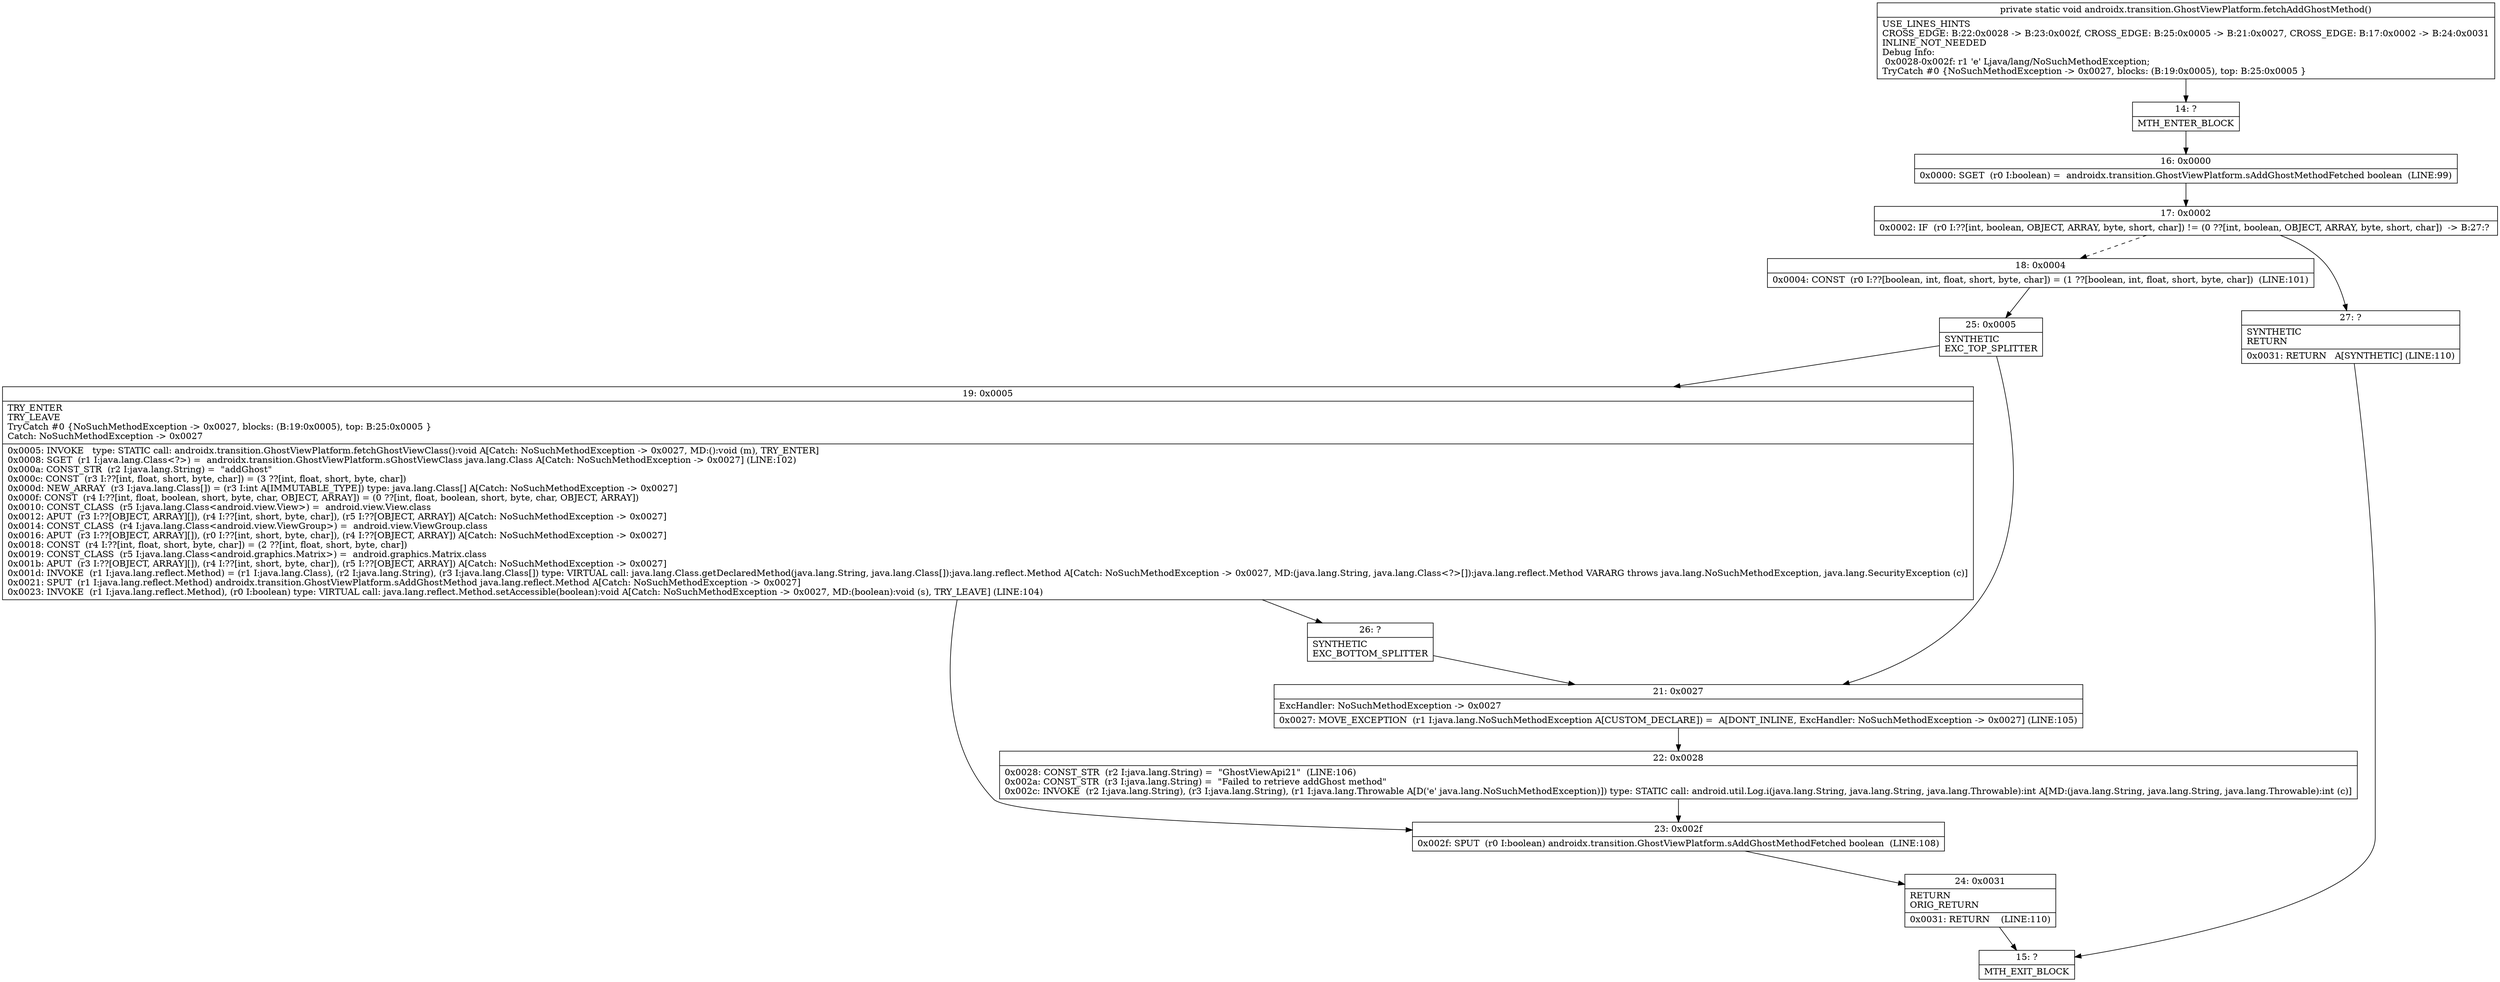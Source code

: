 digraph "CFG forandroidx.transition.GhostViewPlatform.fetchAddGhostMethod()V" {
Node_14 [shape=record,label="{14\:\ ?|MTH_ENTER_BLOCK\l}"];
Node_16 [shape=record,label="{16\:\ 0x0000|0x0000: SGET  (r0 I:boolean) =  androidx.transition.GhostViewPlatform.sAddGhostMethodFetched boolean  (LINE:99)\l}"];
Node_17 [shape=record,label="{17\:\ 0x0002|0x0002: IF  (r0 I:??[int, boolean, OBJECT, ARRAY, byte, short, char]) != (0 ??[int, boolean, OBJECT, ARRAY, byte, short, char])  \-\> B:27:? \l}"];
Node_18 [shape=record,label="{18\:\ 0x0004|0x0004: CONST  (r0 I:??[boolean, int, float, short, byte, char]) = (1 ??[boolean, int, float, short, byte, char])  (LINE:101)\l}"];
Node_25 [shape=record,label="{25\:\ 0x0005|SYNTHETIC\lEXC_TOP_SPLITTER\l}"];
Node_19 [shape=record,label="{19\:\ 0x0005|TRY_ENTER\lTRY_LEAVE\lTryCatch #0 \{NoSuchMethodException \-\> 0x0027, blocks: (B:19:0x0005), top: B:25:0x0005 \}\lCatch: NoSuchMethodException \-\> 0x0027\l|0x0005: INVOKE   type: STATIC call: androidx.transition.GhostViewPlatform.fetchGhostViewClass():void A[Catch: NoSuchMethodException \-\> 0x0027, MD:():void (m), TRY_ENTER]\l0x0008: SGET  (r1 I:java.lang.Class\<?\>) =  androidx.transition.GhostViewPlatform.sGhostViewClass java.lang.Class A[Catch: NoSuchMethodException \-\> 0x0027] (LINE:102)\l0x000a: CONST_STR  (r2 I:java.lang.String) =  \"addGhost\" \l0x000c: CONST  (r3 I:??[int, float, short, byte, char]) = (3 ??[int, float, short, byte, char]) \l0x000d: NEW_ARRAY  (r3 I:java.lang.Class[]) = (r3 I:int A[IMMUTABLE_TYPE]) type: java.lang.Class[] A[Catch: NoSuchMethodException \-\> 0x0027]\l0x000f: CONST  (r4 I:??[int, float, boolean, short, byte, char, OBJECT, ARRAY]) = (0 ??[int, float, boolean, short, byte, char, OBJECT, ARRAY]) \l0x0010: CONST_CLASS  (r5 I:java.lang.Class\<android.view.View\>) =  android.view.View.class \l0x0012: APUT  (r3 I:??[OBJECT, ARRAY][]), (r4 I:??[int, short, byte, char]), (r5 I:??[OBJECT, ARRAY]) A[Catch: NoSuchMethodException \-\> 0x0027]\l0x0014: CONST_CLASS  (r4 I:java.lang.Class\<android.view.ViewGroup\>) =  android.view.ViewGroup.class \l0x0016: APUT  (r3 I:??[OBJECT, ARRAY][]), (r0 I:??[int, short, byte, char]), (r4 I:??[OBJECT, ARRAY]) A[Catch: NoSuchMethodException \-\> 0x0027]\l0x0018: CONST  (r4 I:??[int, float, short, byte, char]) = (2 ??[int, float, short, byte, char]) \l0x0019: CONST_CLASS  (r5 I:java.lang.Class\<android.graphics.Matrix\>) =  android.graphics.Matrix.class \l0x001b: APUT  (r3 I:??[OBJECT, ARRAY][]), (r4 I:??[int, short, byte, char]), (r5 I:??[OBJECT, ARRAY]) A[Catch: NoSuchMethodException \-\> 0x0027]\l0x001d: INVOKE  (r1 I:java.lang.reflect.Method) = (r1 I:java.lang.Class), (r2 I:java.lang.String), (r3 I:java.lang.Class[]) type: VIRTUAL call: java.lang.Class.getDeclaredMethod(java.lang.String, java.lang.Class[]):java.lang.reflect.Method A[Catch: NoSuchMethodException \-\> 0x0027, MD:(java.lang.String, java.lang.Class\<?\>[]):java.lang.reflect.Method VARARG throws java.lang.NoSuchMethodException, java.lang.SecurityException (c)]\l0x0021: SPUT  (r1 I:java.lang.reflect.Method) androidx.transition.GhostViewPlatform.sAddGhostMethod java.lang.reflect.Method A[Catch: NoSuchMethodException \-\> 0x0027]\l0x0023: INVOKE  (r1 I:java.lang.reflect.Method), (r0 I:boolean) type: VIRTUAL call: java.lang.reflect.Method.setAccessible(boolean):void A[Catch: NoSuchMethodException \-\> 0x0027, MD:(boolean):void (s), TRY_LEAVE] (LINE:104)\l}"];
Node_23 [shape=record,label="{23\:\ 0x002f|0x002f: SPUT  (r0 I:boolean) androidx.transition.GhostViewPlatform.sAddGhostMethodFetched boolean  (LINE:108)\l}"];
Node_24 [shape=record,label="{24\:\ 0x0031|RETURN\lORIG_RETURN\l|0x0031: RETURN    (LINE:110)\l}"];
Node_15 [shape=record,label="{15\:\ ?|MTH_EXIT_BLOCK\l}"];
Node_26 [shape=record,label="{26\:\ ?|SYNTHETIC\lEXC_BOTTOM_SPLITTER\l}"];
Node_21 [shape=record,label="{21\:\ 0x0027|ExcHandler: NoSuchMethodException \-\> 0x0027\l|0x0027: MOVE_EXCEPTION  (r1 I:java.lang.NoSuchMethodException A[CUSTOM_DECLARE]) =  A[DONT_INLINE, ExcHandler: NoSuchMethodException \-\> 0x0027] (LINE:105)\l}"];
Node_22 [shape=record,label="{22\:\ 0x0028|0x0028: CONST_STR  (r2 I:java.lang.String) =  \"GhostViewApi21\"  (LINE:106)\l0x002a: CONST_STR  (r3 I:java.lang.String) =  \"Failed to retrieve addGhost method\" \l0x002c: INVOKE  (r2 I:java.lang.String), (r3 I:java.lang.String), (r1 I:java.lang.Throwable A[D('e' java.lang.NoSuchMethodException)]) type: STATIC call: android.util.Log.i(java.lang.String, java.lang.String, java.lang.Throwable):int A[MD:(java.lang.String, java.lang.String, java.lang.Throwable):int (c)]\l}"];
Node_27 [shape=record,label="{27\:\ ?|SYNTHETIC\lRETURN\l|0x0031: RETURN   A[SYNTHETIC] (LINE:110)\l}"];
MethodNode[shape=record,label="{private static void androidx.transition.GhostViewPlatform.fetchAddGhostMethod()  | USE_LINES_HINTS\lCROSS_EDGE: B:22:0x0028 \-\> B:23:0x002f, CROSS_EDGE: B:25:0x0005 \-\> B:21:0x0027, CROSS_EDGE: B:17:0x0002 \-\> B:24:0x0031\lINLINE_NOT_NEEDED\lDebug Info:\l  0x0028\-0x002f: r1 'e' Ljava\/lang\/NoSuchMethodException;\lTryCatch #0 \{NoSuchMethodException \-\> 0x0027, blocks: (B:19:0x0005), top: B:25:0x0005 \}\l}"];
MethodNode -> Node_14;Node_14 -> Node_16;
Node_16 -> Node_17;
Node_17 -> Node_18[style=dashed];
Node_17 -> Node_27;
Node_18 -> Node_25;
Node_25 -> Node_19;
Node_25 -> Node_21;
Node_19 -> Node_23;
Node_19 -> Node_26;
Node_23 -> Node_24;
Node_24 -> Node_15;
Node_26 -> Node_21;
Node_21 -> Node_22;
Node_22 -> Node_23;
Node_27 -> Node_15;
}


